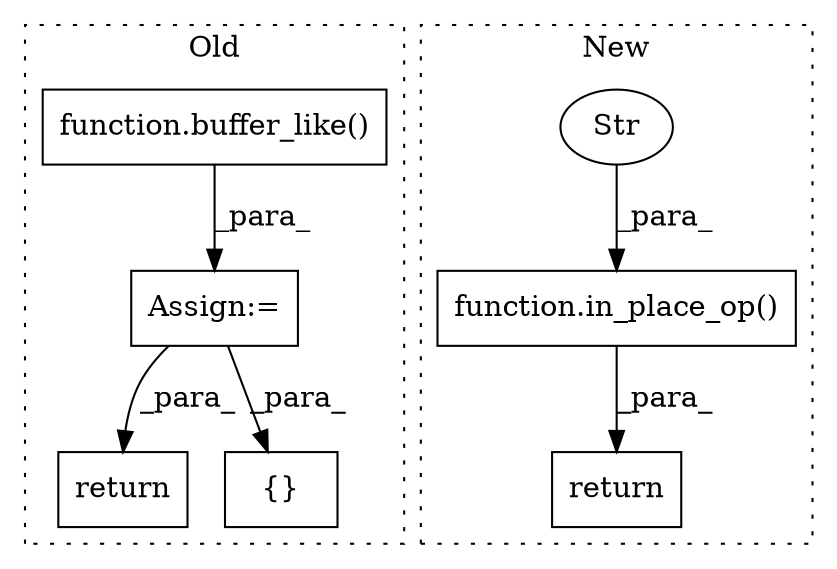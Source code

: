 digraph G {
subgraph cluster0 {
1 [label="return" a="93" s="2625" l="7" shape="box"];
4 [label="function.buffer_like()" a="75" s="2440,2458" l="12,1" shape="box"];
5 [label="{}" a="59" s="2515,2526" l="1,0" shape="box"];
6 [label="Assign:=" a="68" s="2437" l="3" shape="box"];
label = "Old";
style="dotted";
}
subgraph cluster1 {
2 [label="function.in_place_op()" a="75" s="1675,1743" l="12,1" shape="box"];
3 [label="Str" a="66" s="1692" l="35" shape="ellipse"];
7 [label="return" a="93" s="1668" l="7" shape="box"];
label = "New";
style="dotted";
}
2 -> 7 [label="_para_"];
3 -> 2 [label="_para_"];
4 -> 6 [label="_para_"];
6 -> 1 [label="_para_"];
6 -> 5 [label="_para_"];
}
